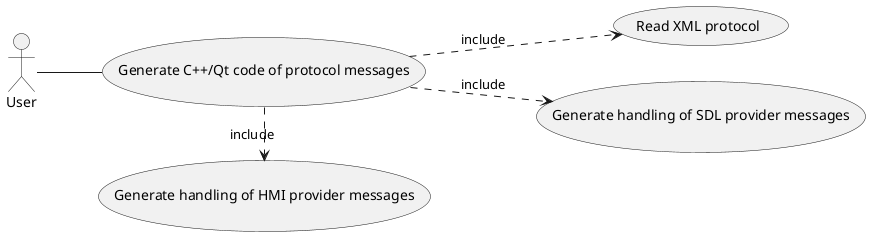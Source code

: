 @startuml
left to right direction
(Generate C++/Qt code of protocol messages) as (C++)
:User: -- (C++)
(C++) ..> (Read XML protocol) : include
(C++) ..> (Generate handling of SDL provider messages) : include
(C++) .> (Generate handling of HMI provider messages) : include
@enduml